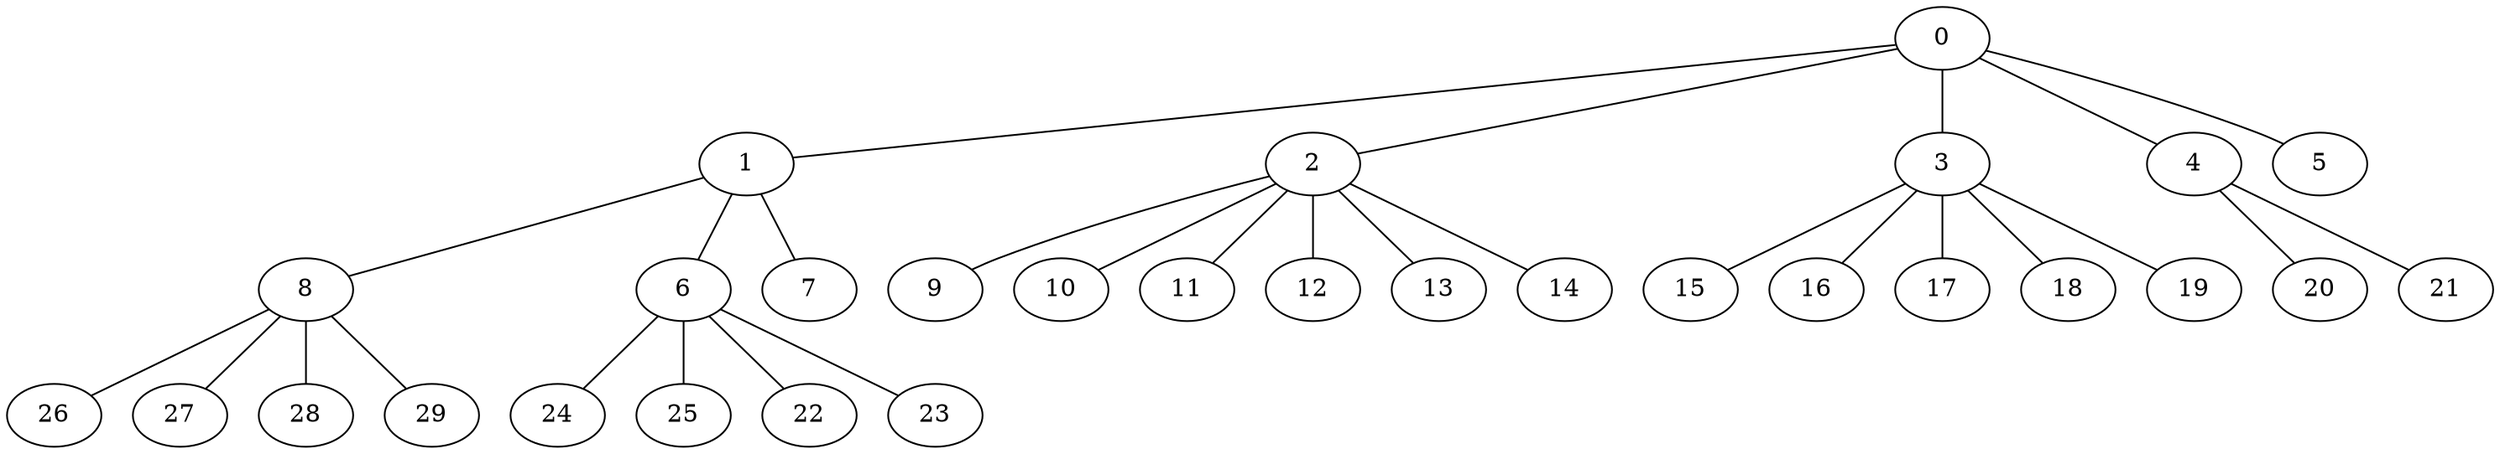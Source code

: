 
graph graphname {
    0 -- 1
0 -- 2
0 -- 3
0 -- 4
0 -- 5
1 -- 8
1 -- 6
1 -- 7
2 -- 9
2 -- 10
2 -- 11
2 -- 12
2 -- 13
2 -- 14
3 -- 15
3 -- 16
3 -- 17
3 -- 18
3 -- 19
4 -- 20
4 -- 21
6 -- 24
6 -- 25
6 -- 22
6 -- 23
8 -- 26
8 -- 27
8 -- 28
8 -- 29

}
